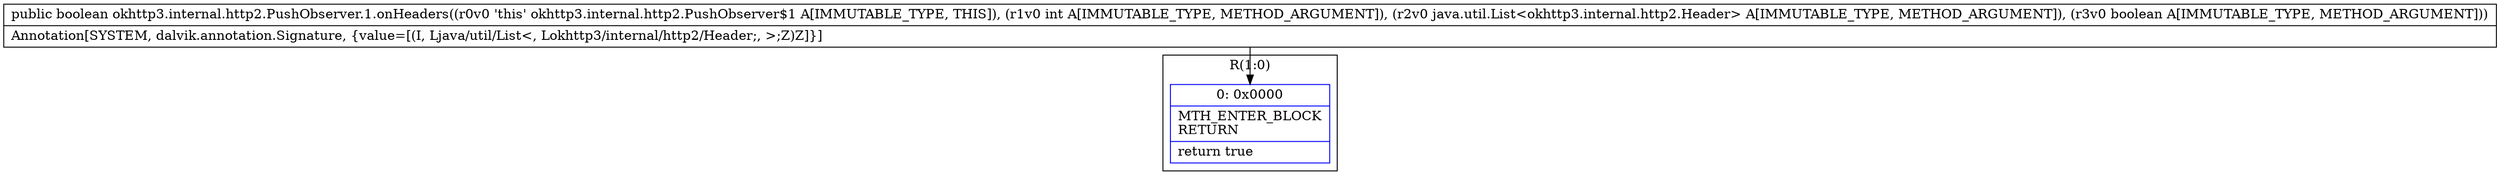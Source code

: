 digraph "CFG forokhttp3.internal.http2.PushObserver.1.onHeaders(ILjava\/util\/List;Z)Z" {
subgraph cluster_Region_270748954 {
label = "R(1:0)";
node [shape=record,color=blue];
Node_0 [shape=record,label="{0\:\ 0x0000|MTH_ENTER_BLOCK\lRETURN\l|return true\l}"];
}
MethodNode[shape=record,label="{public boolean okhttp3.internal.http2.PushObserver.1.onHeaders((r0v0 'this' okhttp3.internal.http2.PushObserver$1 A[IMMUTABLE_TYPE, THIS]), (r1v0 int A[IMMUTABLE_TYPE, METHOD_ARGUMENT]), (r2v0 java.util.List\<okhttp3.internal.http2.Header\> A[IMMUTABLE_TYPE, METHOD_ARGUMENT]), (r3v0 boolean A[IMMUTABLE_TYPE, METHOD_ARGUMENT]))  | Annotation[SYSTEM, dalvik.annotation.Signature, \{value=[(I, Ljava\/util\/List\<, Lokhttp3\/internal\/http2\/Header;, \>;Z)Z]\}]\l}"];
MethodNode -> Node_0;
}

